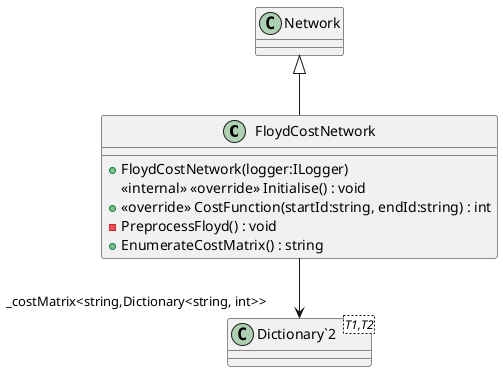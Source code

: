 @startuml
class FloydCostNetwork {
    + FloydCostNetwork(logger:ILogger)
    <<internal>> <<override>> Initialise() : void
    + <<override>> CostFunction(startId:string, endId:string) : int
    - PreprocessFloyd() : void
    + EnumerateCostMatrix() : string
}
class "Dictionary`2"<T1,T2> {
}
Network <|-- FloydCostNetwork
FloydCostNetwork --> "_costMatrix<string,Dictionary<string, int>>" "Dictionary`2"
@enduml
